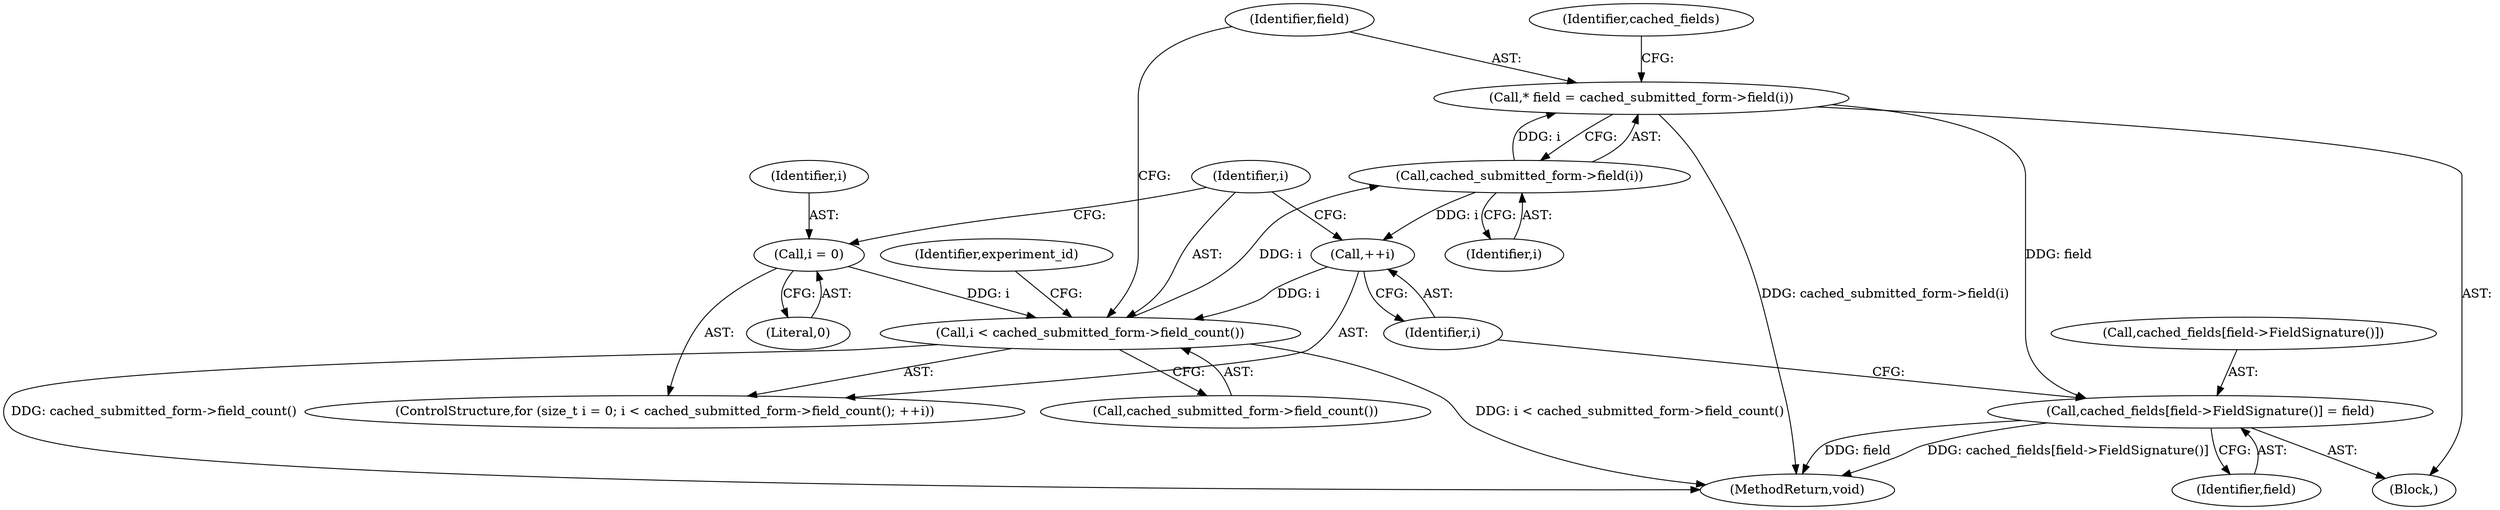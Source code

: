 digraph "0_Chrome_5f372f899b8709dac700710b5f0f90959dcf9ecb@pointer" {
"1000127" [label="(Call,* field = cached_submitted_form->field(i))"];
"1000129" [label="(Call,cached_submitted_form->field(i))"];
"1000120" [label="(Call,i < cached_submitted_form->field_count())"];
"1000117" [label="(Call,i = 0)"];
"1000123" [label="(Call,++i)"];
"1000131" [label="(Call,cached_fields[field->FieldSignature()] = field)"];
"1000120" [label="(Call,i < cached_submitted_form->field_count())"];
"1000131" [label="(Call,cached_fields[field->FieldSignature()] = field)"];
"1000123" [label="(Call,++i)"];
"1000119" [label="(Literal,0)"];
"1000262" [label="(MethodReturn,void)"];
"1000125" [label="(Block,)"];
"1000130" [label="(Identifier,i)"];
"1000115" [label="(ControlStructure,for (size_t i = 0; i < cached_submitted_form->field_count(); ++i))"];
"1000122" [label="(Call,cached_submitted_form->field_count())"];
"1000121" [label="(Identifier,i)"];
"1000138" [label="(Identifier,experiment_id)"];
"1000117" [label="(Call,i = 0)"];
"1000132" [label="(Call,cached_fields[field->FieldSignature()])"];
"1000133" [label="(Identifier,cached_fields)"];
"1000127" [label="(Call,* field = cached_submitted_form->field(i))"];
"1000129" [label="(Call,cached_submitted_form->field(i))"];
"1000118" [label="(Identifier,i)"];
"1000128" [label="(Identifier,field)"];
"1000124" [label="(Identifier,i)"];
"1000135" [label="(Identifier,field)"];
"1000127" -> "1000125"  [label="AST: "];
"1000127" -> "1000129"  [label="CFG: "];
"1000128" -> "1000127"  [label="AST: "];
"1000129" -> "1000127"  [label="AST: "];
"1000133" -> "1000127"  [label="CFG: "];
"1000127" -> "1000262"  [label="DDG: cached_submitted_form->field(i)"];
"1000129" -> "1000127"  [label="DDG: i"];
"1000127" -> "1000131"  [label="DDG: field"];
"1000129" -> "1000130"  [label="CFG: "];
"1000130" -> "1000129"  [label="AST: "];
"1000129" -> "1000123"  [label="DDG: i"];
"1000120" -> "1000129"  [label="DDG: i"];
"1000120" -> "1000115"  [label="AST: "];
"1000120" -> "1000122"  [label="CFG: "];
"1000121" -> "1000120"  [label="AST: "];
"1000122" -> "1000120"  [label="AST: "];
"1000128" -> "1000120"  [label="CFG: "];
"1000138" -> "1000120"  [label="CFG: "];
"1000120" -> "1000262"  [label="DDG: i < cached_submitted_form->field_count()"];
"1000120" -> "1000262"  [label="DDG: cached_submitted_form->field_count()"];
"1000117" -> "1000120"  [label="DDG: i"];
"1000123" -> "1000120"  [label="DDG: i"];
"1000117" -> "1000115"  [label="AST: "];
"1000117" -> "1000119"  [label="CFG: "];
"1000118" -> "1000117"  [label="AST: "];
"1000119" -> "1000117"  [label="AST: "];
"1000121" -> "1000117"  [label="CFG: "];
"1000123" -> "1000115"  [label="AST: "];
"1000123" -> "1000124"  [label="CFG: "];
"1000124" -> "1000123"  [label="AST: "];
"1000121" -> "1000123"  [label="CFG: "];
"1000131" -> "1000125"  [label="AST: "];
"1000131" -> "1000135"  [label="CFG: "];
"1000132" -> "1000131"  [label="AST: "];
"1000135" -> "1000131"  [label="AST: "];
"1000124" -> "1000131"  [label="CFG: "];
"1000131" -> "1000262"  [label="DDG: cached_fields[field->FieldSignature()]"];
"1000131" -> "1000262"  [label="DDG: field"];
}
